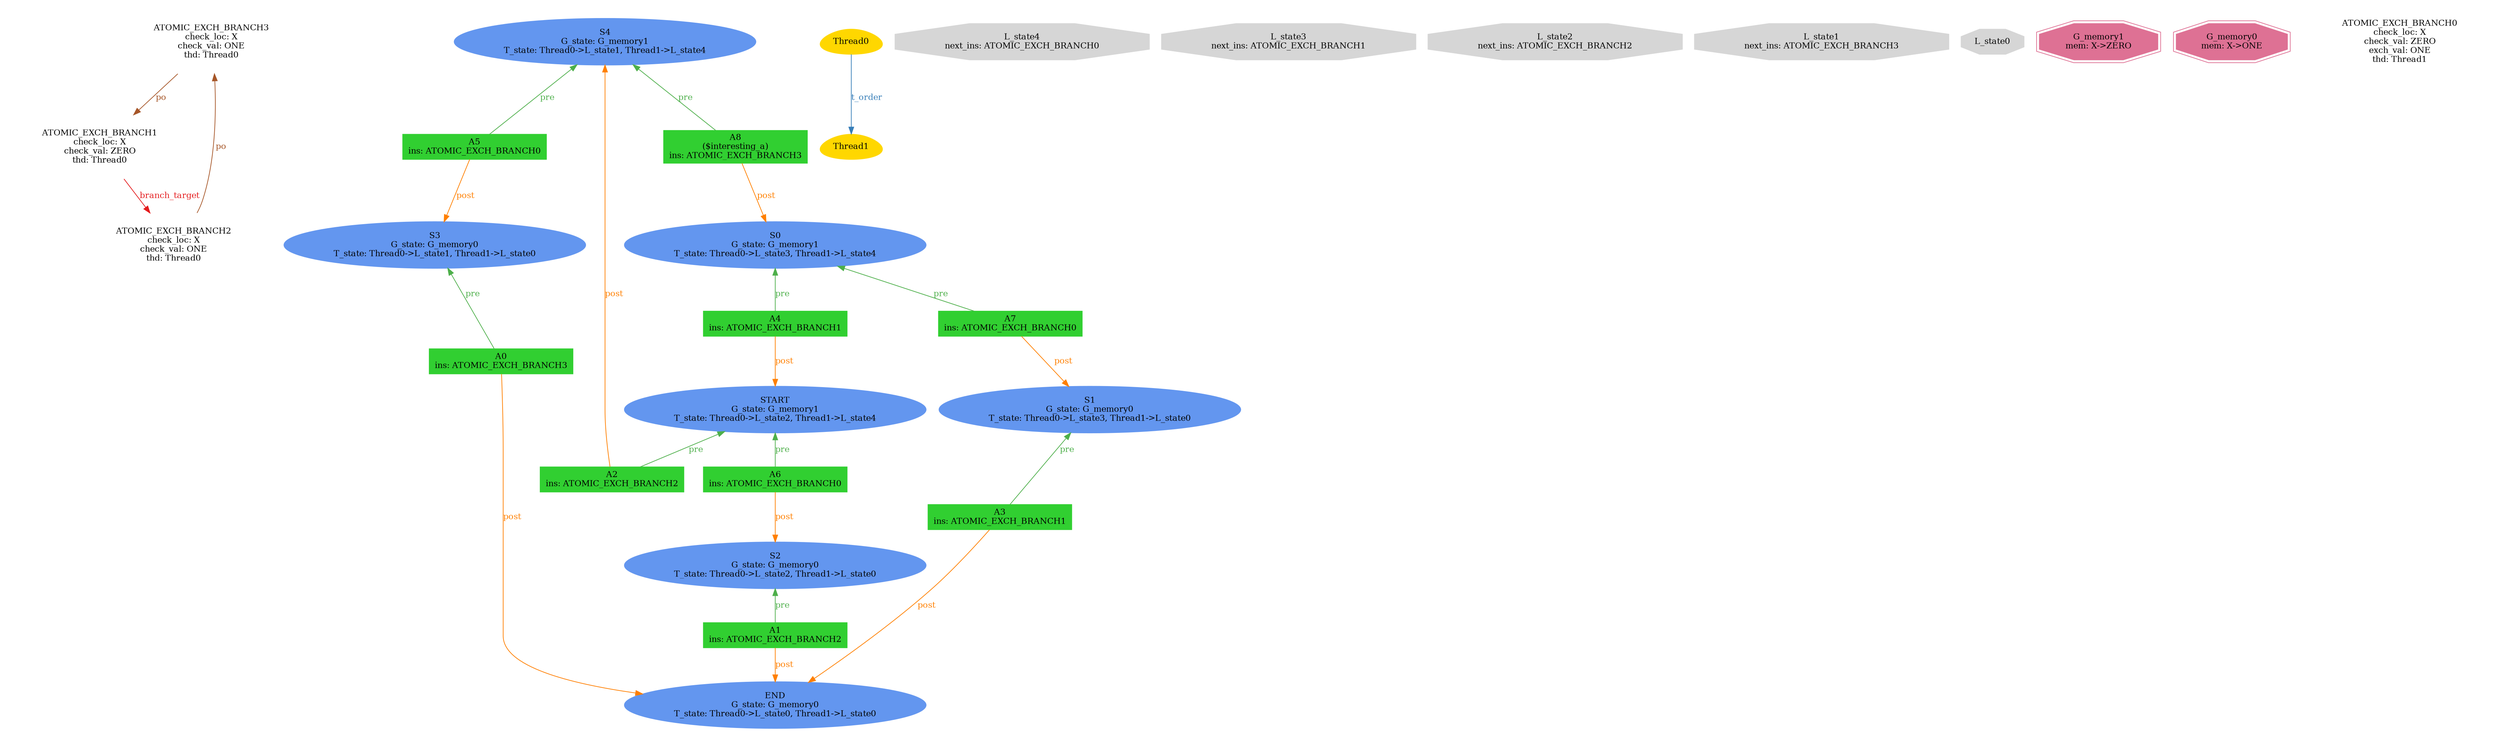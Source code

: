 digraph "graph" {
graph [fontsize=12]
node [fontsize=12]
edge [fontsize=12]
rankdir=TB;
"N26" -> "N25" [uuid = "<ATOMIC_EXCH_BRANCH1, ATOMIC_EXCH_BRANCH2>", color = "#e41a1c", fontcolor = "#e41a1c", style = "solid", label = "branch_target", dir = "forward", weight = "1"]
"N27" -> "N25" [uuid = "<ATOMIC_EXCH_BRANCH2, ATOMIC_EXCH_BRANCH3>", color = "#a65628", fontcolor = "#a65628", style = "solid", label = "po", dir = "back", weight = "1"]
"N27" -> "N26" [uuid = "<ATOMIC_EXCH_BRANCH3, ATOMIC_EXCH_BRANCH1>", color = "#a65628", fontcolor = "#a65628", style = "solid", label = "po", dir = "forward", weight = "1"]
"N17" -> "N10" [uuid = "<A0, END>", color = "#ff7f00", fontcolor = "#ff7f00", style = "solid", label = "post", dir = "forward", weight = "1"]
"N14" -> "N10" [uuid = "<A1, END>", color = "#ff7f00", fontcolor = "#ff7f00", style = "solid", label = "post", dir = "forward", weight = "1"]
"N28" -> "N20" [uuid = "<A2, S4>", color = "#ff7f00", fontcolor = "#ff7f00", style = "solid", label = "post", dir = "back", weight = "1"]
"N11" -> "N10" [uuid = "<A3, END>", color = "#ff7f00", fontcolor = "#ff7f00", style = "solid", label = "post", dir = "forward", weight = "1"]
"N22" -> "N21" [uuid = "<A4, START>", color = "#ff7f00", fontcolor = "#ff7f00", style = "solid", label = "post", dir = "forward", weight = "1"]
"N19" -> "N18" [uuid = "<A5, S3>", color = "#ff7f00", fontcolor = "#ff7f00", style = "solid", label = "post", dir = "forward", weight = "1"]
"N16" -> "N15" [uuid = "<A6, S2>", color = "#ff7f00", fontcolor = "#ff7f00", style = "solid", label = "post", dir = "forward", weight = "1"]
"N13" -> "N12" [uuid = "<A7, S1>", color = "#ff7f00", fontcolor = "#ff7f00", style = "solid", label = "post", dir = "forward", weight = "1"]
"N24" -> "N23" [uuid = "<A8, S0>", color = "#ff7f00", fontcolor = "#ff7f00", style = "solid", label = "post", dir = "forward", weight = "1"]
"N18" -> "N17" [uuid = "<A0, S3>", color = "#4daf4a", fontcolor = "#4daf4a", style = "solid", label = "pre", dir = "back", weight = "1"]
"N15" -> "N14" [uuid = "<A1, S2>", color = "#4daf4a", fontcolor = "#4daf4a", style = "solid", label = "pre", dir = "back", weight = "1"]
"N21" -> "N20" [uuid = "<A2, START>", color = "#4daf4a", fontcolor = "#4daf4a", style = "solid", label = "pre", dir = "back", weight = "1"]
"N12" -> "N11" [uuid = "<A3, S1>", color = "#4daf4a", fontcolor = "#4daf4a", style = "solid", label = "pre", dir = "back", weight = "1"]
"N23" -> "N22" [uuid = "<A4, S0>", color = "#4daf4a", fontcolor = "#4daf4a", style = "solid", label = "pre", dir = "back", weight = "1"]
"N28" -> "N19" [uuid = "<A5, S4>", color = "#4daf4a", fontcolor = "#4daf4a", style = "solid", label = "pre", dir = "back", weight = "1"]
"N21" -> "N16" [uuid = "<A6, START>", color = "#4daf4a", fontcolor = "#4daf4a", style = "solid", label = "pre", dir = "back", weight = "1"]
"N23" -> "N13" [uuid = "<A7, S0>", color = "#4daf4a", fontcolor = "#4daf4a", style = "solid", label = "pre", dir = "back", weight = "1"]
"N28" -> "N24" [uuid = "<A8, S4>", color = "#4daf4a", fontcolor = "#4daf4a", style = "solid", label = "pre", dir = "back", weight = "1"]
"N9" -> "N8" [uuid = "<Thread0, Thread1>", color = "#377eb8", fontcolor = "#377eb8", style = "solid", label = "t_order", dir = "forward", weight = "1"]
"N0" [uuid="L_state4", label="L_state4\nnext_ins: ATOMIC_EXCH_BRANCH0", color="#d6d6d6", fontcolor = "#000000", shape = "octagon", style = "filled, solid"]
"N1" [uuid="L_state3", label="L_state3\nnext_ins: ATOMIC_EXCH_BRANCH1", color="#d6d6d6", fontcolor = "#000000", shape = "octagon", style = "filled, solid"]
"N2" [uuid="L_state2", label="L_state2\nnext_ins: ATOMIC_EXCH_BRANCH2", color="#d6d6d6", fontcolor = "#000000", shape = "octagon", style = "filled, solid"]
"N3" [uuid="L_state1", label="L_state1\nnext_ins: ATOMIC_EXCH_BRANCH3", color="#d6d6d6", fontcolor = "#000000", shape = "octagon", style = "filled, solid"]
"N4" [uuid="L_state0", label="L_state0", color="#d6d6d6", fontcolor = "#000000", shape = "octagon", style = "filled, solid"]
"N5" [uuid="G_memory1", label="G_memory1\nmem: X->ZERO", color="#de7194", fontcolor = "#000000", shape = "doubleoctagon", style = "filled, solid"]
"N6" [uuid="G_memory0", label="G_memory0\nmem: X->ONE", color="#de7194", fontcolor = "#000000", shape = "doubleoctagon", style = "filled, solid"]
"N7" [uuid="ATOMIC_EXCH_BRANCH0", label="ATOMIC_EXCH_BRANCH0\ncheck_loc: X\ncheck_val: ZERO\nexch_val: ONE\nthd: Thread1", color="#ffffff", fontcolor = "#000000", shape = "octagon", style = "filled, solid"]
"N8" [uuid="Thread1", label="Thread1", color="#ffd700", fontcolor = "#000000", shape = "egg", style = "filled, solid"]
"N9" [uuid="Thread0", label="Thread0", color="#ffd700", fontcolor = "#000000", shape = "egg", style = "filled, solid"]
"N10" [uuid="END", label="END\nG_state: G_memory0\nT_state: Thread0->L_state0, Thread1->L_state0", color="#6396ef", fontcolor = "#000000", shape = "ellipse", style = "filled, solid"]
"N11" [uuid="A3", label="A3\nins: ATOMIC_EXCH_BRANCH1", color="#31cf31", fontcolor = "#000000", shape = "box", style = "filled, solid"]
"N12" [uuid="S1", label="S1\nG_state: G_memory0\nT_state: Thread0->L_state3, Thread1->L_state0", color="#6396ef", fontcolor = "#000000", shape = "ellipse", style = "filled, solid"]
"N13" [uuid="A7", label="A7\nins: ATOMIC_EXCH_BRANCH0", color="#31cf31", fontcolor = "#000000", shape = "box", style = "filled, solid"]
"N14" [uuid="A1", label="A1\nins: ATOMIC_EXCH_BRANCH2", color="#31cf31", fontcolor = "#000000", shape = "box", style = "filled, solid"]
"N15" [uuid="S2", label="S2\nG_state: G_memory0\nT_state: Thread0->L_state2, Thread1->L_state0", color="#6396ef", fontcolor = "#000000", shape = "ellipse", style = "filled, solid"]
"N16" [uuid="A6", label="A6\nins: ATOMIC_EXCH_BRANCH0", color="#31cf31", fontcolor = "#000000", shape = "box", style = "filled, solid"]
"N17" [uuid="A0", label="A0\nins: ATOMIC_EXCH_BRANCH3", color="#31cf31", fontcolor = "#000000", shape = "box", style = "filled, solid"]
"N18" [uuid="S3", label="S3\nG_state: G_memory0\nT_state: Thread0->L_state1, Thread1->L_state0", color="#6396ef", fontcolor = "#000000", shape = "ellipse", style = "filled, solid"]
"N19" [uuid="A5", label="A5\nins: ATOMIC_EXCH_BRANCH0", color="#31cf31", fontcolor = "#000000", shape = "box", style = "filled, solid"]
"N20" [uuid="A2", label="A2\nins: ATOMIC_EXCH_BRANCH2", color="#31cf31", fontcolor = "#000000", shape = "box", style = "filled, solid"]
"N21" [uuid="START", label="START\nG_state: G_memory1\nT_state: Thread0->L_state2, Thread1->L_state4", color="#6396ef", fontcolor = "#000000", shape = "ellipse", style = "filled, solid"]
"N22" [uuid="A4", label="A4\nins: ATOMIC_EXCH_BRANCH1", color="#31cf31", fontcolor = "#000000", shape = "box", style = "filled, solid"]
"N23" [uuid="S0", label="S0\nG_state: G_memory1\nT_state: Thread0->L_state3, Thread1->L_state4", color="#6396ef", fontcolor = "#000000", shape = "ellipse", style = "filled, solid"]
"N24" [uuid="A8", label="A8\n($interesting_a)\nins: ATOMIC_EXCH_BRANCH3", color="#31cf31", fontcolor = "#000000", shape = "box", style = "filled, solid"]
"N25" [uuid="ATOMIC_EXCH_BRANCH2", label="ATOMIC_EXCH_BRANCH2\ncheck_loc: X\ncheck_val: ONE\nthd: Thread0", color="#ffffff", fontcolor = "#000000", shape = "octagon", style = "filled, solid"]
"N26" [uuid="ATOMIC_EXCH_BRANCH1", label="ATOMIC_EXCH_BRANCH1\ncheck_loc: X\ncheck_val: ZERO\nthd: Thread0", color="#ffffff", fontcolor = "#000000", shape = "octagon", style = "filled, solid"]
"N27" [uuid="ATOMIC_EXCH_BRANCH3", label="ATOMIC_EXCH_BRANCH3\ncheck_loc: X\ncheck_val: ONE\nthd: Thread0", color="#ffffff", fontcolor = "#000000", shape = "octagon", style = "filled, solid"]
"N28" [uuid="S4", label="S4\nG_state: G_memory1\nT_state: Thread0->L_state1, Thread1->L_state4", color="#6396ef", fontcolor = "#000000", shape = "ellipse", style = "filled, solid"]
}

